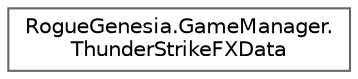 digraph "Graphical Class Hierarchy"
{
 // LATEX_PDF_SIZE
  bgcolor="transparent";
  edge [fontname=Helvetica,fontsize=10,labelfontname=Helvetica,labelfontsize=10];
  node [fontname=Helvetica,fontsize=10,shape=box,height=0.2,width=0.4];
  rankdir="LR";
  Node0 [label="RogueGenesia.GameManager.\lThunderStrikeFXData",height=0.2,width=0.4,color="grey40", fillcolor="white", style="filled",URL="$struct_rogue_genesia_1_1_game_manager_1_1_thunder_strike_f_x_data.html",tooltip=" "];
}

